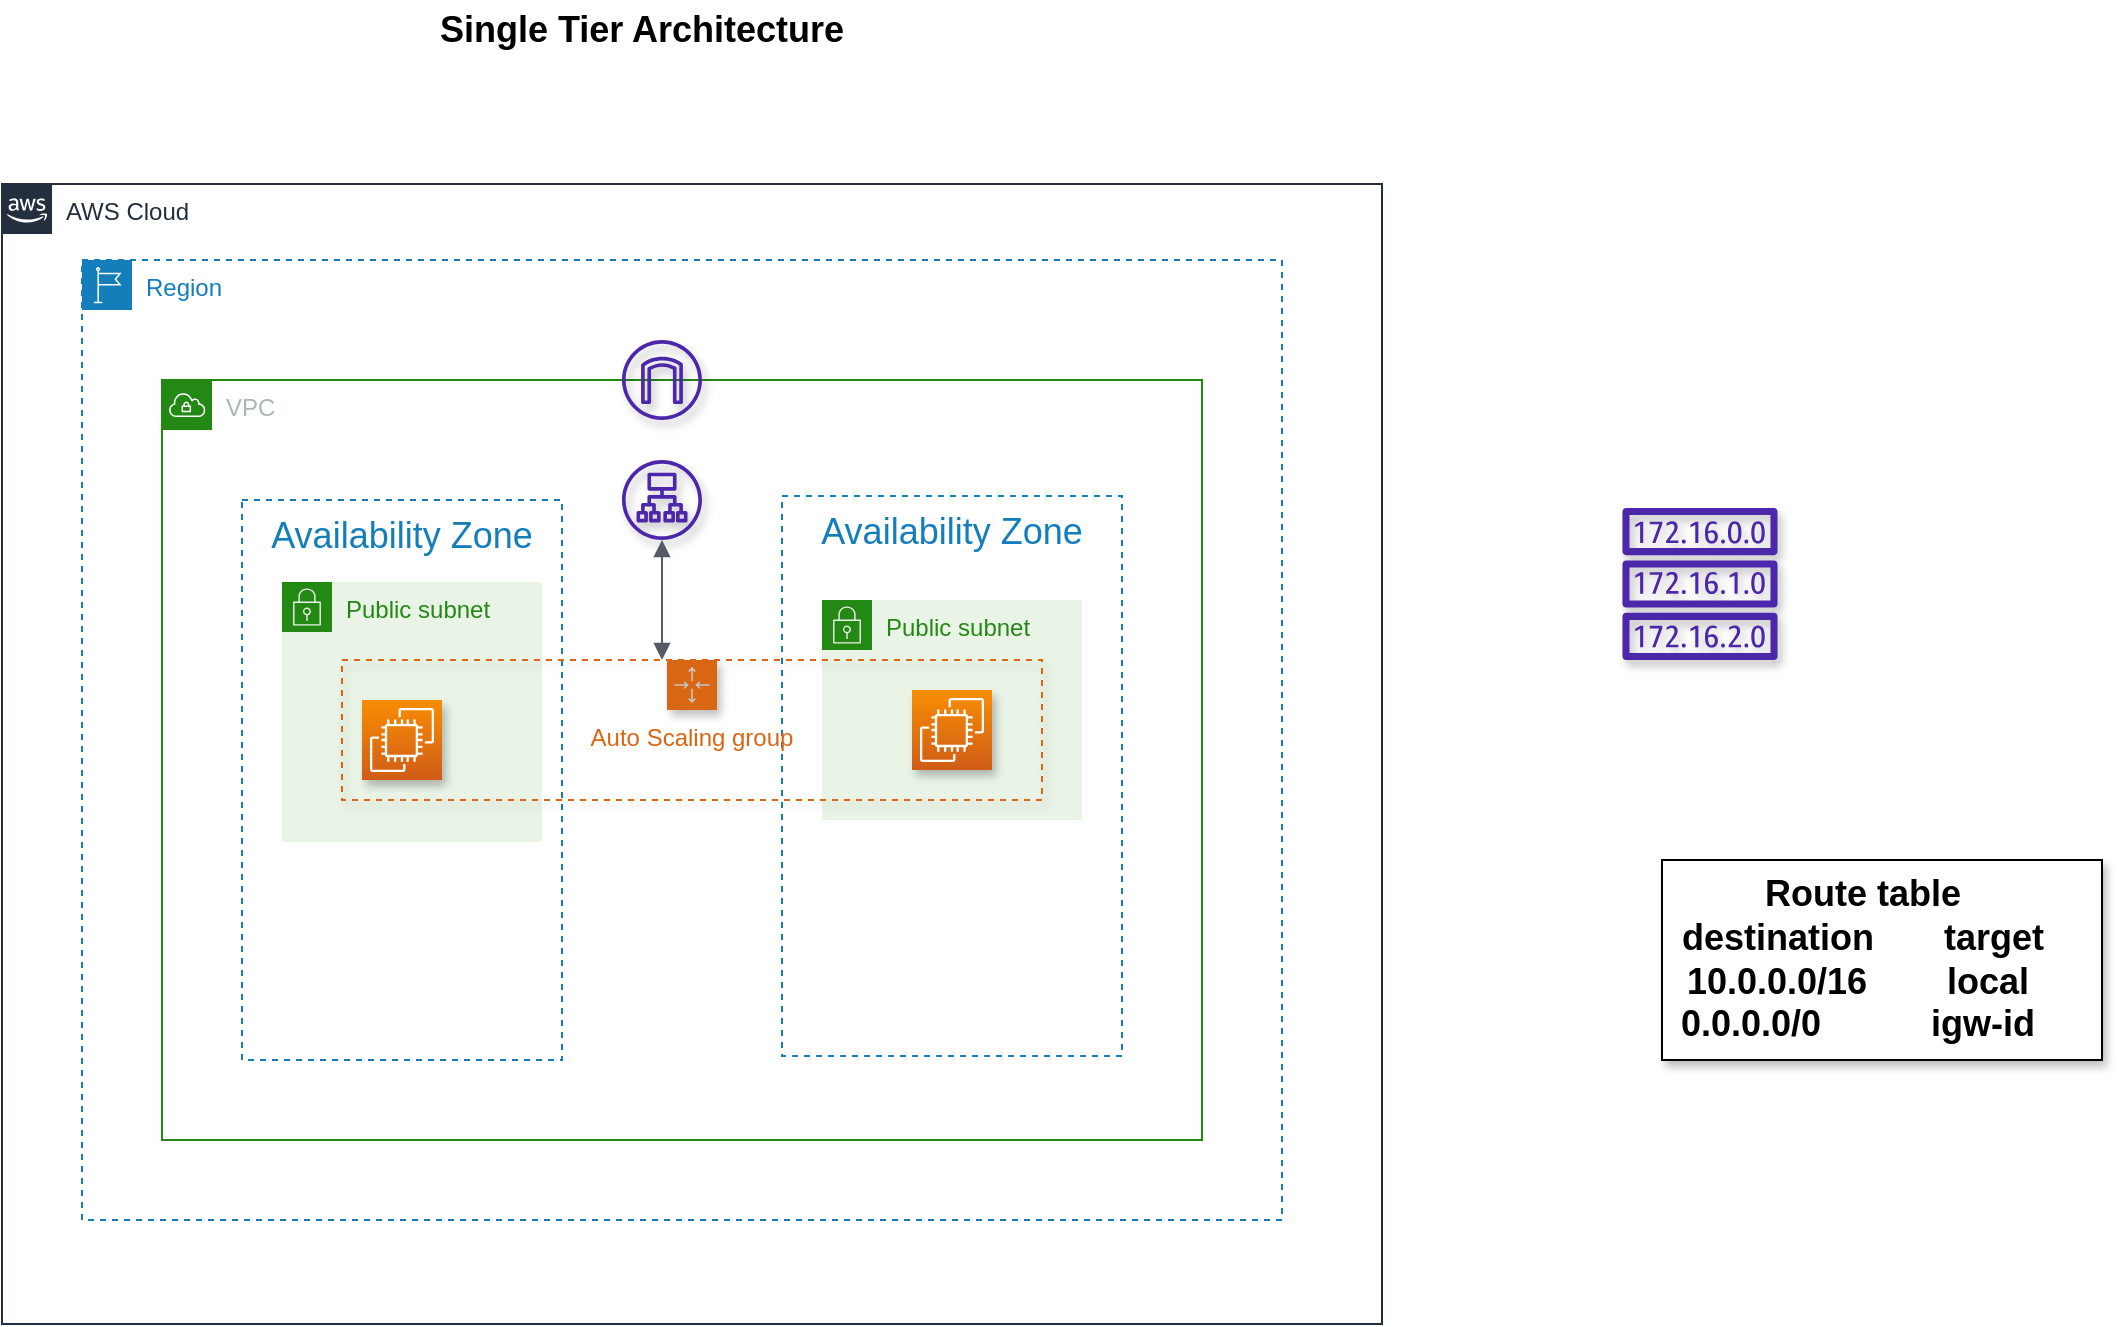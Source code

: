 <mxfile version="20.8.22" type="github">
  <diagram name="Page-1" id="6ijTnedWCegfjatEbXjn">
    <mxGraphModel dx="1050" dy="581" grid="1" gridSize="10" guides="1" tooltips="1" connect="1" arrows="1" fold="1" page="1" pageScale="1" pageWidth="850" pageHeight="1100" math="0" shadow="0">
      <root>
        <mxCell id="0" />
        <mxCell id="1" parent="0" />
        <mxCell id="UvUQzP8dR3wDCH03lXoq-33" value="" style="rounded=0;whiteSpace=wrap;html=1;shadow=1;fontSize=18;" vertex="1" parent="1">
          <mxGeometry x="910" y="460" width="220" height="100" as="geometry" />
        </mxCell>
        <mxCell id="UvUQzP8dR3wDCH03lXoq-1" value="AWS Cloud" style="points=[[0,0],[0.25,0],[0.5,0],[0.75,0],[1,0],[1,0.25],[1,0.5],[1,0.75],[1,1],[0.75,1],[0.5,1],[0.25,1],[0,1],[0,0.75],[0,0.5],[0,0.25]];outlineConnect=0;gradientColor=none;html=1;whiteSpace=wrap;fontSize=12;fontStyle=0;container=1;pointerEvents=0;collapsible=0;recursiveResize=0;shape=mxgraph.aws4.group;grIcon=mxgraph.aws4.group_aws_cloud_alt;strokeColor=#232F3E;fillColor=none;verticalAlign=top;align=left;spacingLeft=30;fontColor=#232F3E;dashed=0;" vertex="1" parent="1">
          <mxGeometry x="80" y="122" width="690" height="570" as="geometry" />
        </mxCell>
        <mxCell id="UvUQzP8dR3wDCH03lXoq-2" value="&lt;b&gt;&lt;font style=&quot;font-size: 18px;&quot;&gt;Single Tier Architecture&lt;/font&gt;&lt;/b&gt;" style="text;html=1;strokeColor=none;fillColor=none;align=center;verticalAlign=middle;whiteSpace=wrap;rounded=0;" vertex="1" parent="1">
          <mxGeometry x="250" y="30" width="300" height="30" as="geometry" />
        </mxCell>
        <mxCell id="UvUQzP8dR3wDCH03lXoq-3" value="VPC" style="points=[[0,0],[0.25,0],[0.5,0],[0.75,0],[1,0],[1,0.25],[1,0.5],[1,0.75],[1,1],[0.75,1],[0.5,1],[0.25,1],[0,1],[0,0.75],[0,0.5],[0,0.25]];outlineConnect=0;gradientColor=none;html=1;whiteSpace=wrap;fontSize=12;fontStyle=0;container=1;pointerEvents=0;collapsible=0;recursiveResize=0;shape=mxgraph.aws4.group;grIcon=mxgraph.aws4.group_vpc;strokeColor=#248814;fillColor=none;verticalAlign=top;align=left;spacingLeft=30;fontColor=#AAB7B8;dashed=0;" vertex="1" parent="1">
          <mxGeometry x="160" y="220" width="520" height="380" as="geometry" />
        </mxCell>
        <mxCell id="UvUQzP8dR3wDCH03lXoq-4" value="Region" style="points=[[0,0],[0.25,0],[0.5,0],[0.75,0],[1,0],[1,0.25],[1,0.5],[1,0.75],[1,1],[0.75,1],[0.5,1],[0.25,1],[0,1],[0,0.75],[0,0.5],[0,0.25]];outlineConnect=0;gradientColor=none;html=1;whiteSpace=wrap;fontSize=12;fontStyle=0;container=1;pointerEvents=0;collapsible=0;recursiveResize=0;shape=mxgraph.aws4.group;grIcon=mxgraph.aws4.group_region;strokeColor=#147EBA;fillColor=none;verticalAlign=top;align=left;spacingLeft=30;fontColor=#147EBA;dashed=1;" vertex="1" parent="1">
          <mxGeometry x="120" y="160" width="600" height="480" as="geometry" />
        </mxCell>
        <mxCell id="UvUQzP8dR3wDCH03lXoq-5" value="Availability Zone" style="fillColor=none;strokeColor=#147EBA;dashed=1;verticalAlign=top;fontStyle=0;fontColor=#147EBA;fontSize=18;" vertex="1" parent="UvUQzP8dR3wDCH03lXoq-4">
          <mxGeometry x="80" y="120" width="160" height="280" as="geometry" />
        </mxCell>
        <mxCell id="UvUQzP8dR3wDCH03lXoq-6" value="Availability Zone" style="fillColor=none;strokeColor=#147EBA;dashed=1;verticalAlign=top;fontStyle=0;fontColor=#147EBA;fontSize=18;" vertex="1" parent="UvUQzP8dR3wDCH03lXoq-4">
          <mxGeometry x="350" y="118" width="170" height="280" as="geometry" />
        </mxCell>
        <mxCell id="UvUQzP8dR3wDCH03lXoq-9" value="Public subnet" style="points=[[0,0],[0.25,0],[0.5,0],[0.75,0],[1,0],[1,0.25],[1,0.5],[1,0.75],[1,1],[0.75,1],[0.5,1],[0.25,1],[0,1],[0,0.75],[0,0.5],[0,0.25]];outlineConnect=0;gradientColor=none;html=1;whiteSpace=wrap;fontSize=12;fontStyle=0;container=1;pointerEvents=0;collapsible=0;recursiveResize=0;shape=mxgraph.aws4.group;grIcon=mxgraph.aws4.group_security_group;grStroke=0;strokeColor=#248814;fillColor=#E9F3E6;verticalAlign=top;align=left;spacingLeft=30;fontColor=#248814;dashed=0;" vertex="1" parent="UvUQzP8dR3wDCH03lXoq-4">
          <mxGeometry x="100" y="161" width="130" height="130" as="geometry" />
        </mxCell>
        <mxCell id="UvUQzP8dR3wDCH03lXoq-7" value="" style="sketch=0;points=[[0,0,0],[0.25,0,0],[0.5,0,0],[0.75,0,0],[1,0,0],[0,1,0],[0.25,1,0],[0.5,1,0],[0.75,1,0],[1,1,0],[0,0.25,0],[0,0.5,0],[0,0.75,0],[1,0.25,0],[1,0.5,0],[1,0.75,0]];outlineConnect=0;fontColor=#232F3E;gradientColor=#F78E04;gradientDirection=north;fillColor=#D05C17;strokeColor=#ffffff;dashed=0;verticalLabelPosition=bottom;verticalAlign=top;align=center;html=1;fontSize=12;fontStyle=0;aspect=fixed;shape=mxgraph.aws4.resourceIcon;resIcon=mxgraph.aws4.ec2;shadow=1;" vertex="1" parent="UvUQzP8dR3wDCH03lXoq-4">
          <mxGeometry x="140" y="220" width="40" height="40" as="geometry" />
        </mxCell>
        <mxCell id="UvUQzP8dR3wDCH03lXoq-10" value="Public subnet" style="points=[[0,0],[0.25,0],[0.5,0],[0.75,0],[1,0],[1,0.25],[1,0.5],[1,0.75],[1,1],[0.75,1],[0.5,1],[0.25,1],[0,1],[0,0.75],[0,0.5],[0,0.25]];outlineConnect=0;gradientColor=none;html=1;whiteSpace=wrap;fontSize=12;fontStyle=0;container=1;pointerEvents=0;collapsible=0;recursiveResize=0;shape=mxgraph.aws4.group;grIcon=mxgraph.aws4.group_security_group;grStroke=0;strokeColor=#248814;fillColor=#E9F3E6;verticalAlign=top;align=left;spacingLeft=30;fontColor=#248814;dashed=0;" vertex="1" parent="UvUQzP8dR3wDCH03lXoq-4">
          <mxGeometry x="370" y="170" width="130" height="110" as="geometry" />
        </mxCell>
        <mxCell id="UvUQzP8dR3wDCH03lXoq-11" value="" style="sketch=0;points=[[0,0,0],[0.25,0,0],[0.5,0,0],[0.75,0,0],[1,0,0],[0,1,0],[0.25,1,0],[0.5,1,0],[0.75,1,0],[1,1,0],[0,0.25,0],[0,0.5,0],[0,0.75,0],[1,0.25,0],[1,0.5,0],[1,0.75,0]];outlineConnect=0;fontColor=#232F3E;gradientColor=#F78E04;gradientDirection=north;fillColor=#D05C17;strokeColor=#ffffff;dashed=0;verticalLabelPosition=bottom;verticalAlign=top;align=center;html=1;fontSize=12;fontStyle=0;aspect=fixed;shape=mxgraph.aws4.resourceIcon;resIcon=mxgraph.aws4.ec2;shadow=1;" vertex="1" parent="UvUQzP8dR3wDCH03lXoq-10">
          <mxGeometry x="45" y="45" width="40" height="40" as="geometry" />
        </mxCell>
        <mxCell id="UvUQzP8dR3wDCH03lXoq-13" value="" style="sketch=0;outlineConnect=0;fontColor=#232F3E;gradientColor=none;fillColor=#4D27AA;strokeColor=none;dashed=0;verticalLabelPosition=bottom;verticalAlign=top;align=center;html=1;fontSize=12;fontStyle=0;aspect=fixed;pointerEvents=1;shape=mxgraph.aws4.application_load_balancer;shadow=1;" vertex="1" parent="UvUQzP8dR3wDCH03lXoq-4">
          <mxGeometry x="270" y="100" width="40" height="40" as="geometry" />
        </mxCell>
        <mxCell id="UvUQzP8dR3wDCH03lXoq-14" value="" style="sketch=0;outlineConnect=0;fontColor=#232F3E;gradientColor=none;fillColor=#4D27AA;strokeColor=none;dashed=0;verticalLabelPosition=bottom;verticalAlign=top;align=center;html=1;fontSize=12;fontStyle=0;aspect=fixed;pointerEvents=1;shape=mxgraph.aws4.internet_gateway;shadow=1;" vertex="1" parent="UvUQzP8dR3wDCH03lXoq-4">
          <mxGeometry x="270" y="40" width="40" height="40" as="geometry" />
        </mxCell>
        <mxCell id="UvUQzP8dR3wDCH03lXoq-15" value="Auto Scaling group" style="points=[[0,0],[0.25,0],[0.5,0],[0.75,0],[1,0],[1,0.25],[1,0.5],[1,0.75],[1,1],[0.75,1],[0.5,1],[0.25,1],[0,1],[0,0.75],[0,0.5],[0,0.25]];outlineConnect=0;gradientColor=none;html=1;whiteSpace=wrap;fontSize=12;fontStyle=0;container=1;pointerEvents=0;collapsible=0;recursiveResize=0;shape=mxgraph.aws4.groupCenter;grIcon=mxgraph.aws4.group_auto_scaling_group;grStroke=1;strokeColor=#D86613;fillColor=none;verticalAlign=top;align=center;fontColor=#D86613;dashed=1;spacingTop=25;shadow=1;" vertex="1" parent="1">
          <mxGeometry x="250" y="360" width="350" height="70" as="geometry" />
        </mxCell>
        <mxCell id="UvUQzP8dR3wDCH03lXoq-16" value="" style="edgeStyle=orthogonalEdgeStyle;html=1;endArrow=block;elbow=vertical;startArrow=block;startFill=1;endFill=1;strokeColor=#545B64;rounded=0;fontSize=18;" edge="1" parent="1" source="UvUQzP8dR3wDCH03lXoq-15" target="UvUQzP8dR3wDCH03lXoq-13">
          <mxGeometry width="100" relative="1" as="geometry">
            <mxPoint x="370" y="380" as="sourcePoint" />
            <mxPoint x="470" y="380" as="targetPoint" />
            <Array as="points">
              <mxPoint x="410" y="320" />
              <mxPoint x="410" y="320" />
            </Array>
          </mxGeometry>
        </mxCell>
        <mxCell id="UvUQzP8dR3wDCH03lXoq-17" value="" style="sketch=0;outlineConnect=0;fontColor=#232F3E;gradientColor=none;fillColor=#4D27AA;strokeColor=none;dashed=0;verticalLabelPosition=bottom;verticalAlign=top;align=center;html=1;fontSize=12;fontStyle=0;aspect=fixed;pointerEvents=1;shape=mxgraph.aws4.route_table;shadow=1;" vertex="1" parent="1">
          <mxGeometry x="890" y="284" width="78" height="76" as="geometry" />
        </mxCell>
        <mxCell id="UvUQzP8dR3wDCH03lXoq-31" value="Route table&lt;br&gt;destination&amp;nbsp; &amp;nbsp; &amp;nbsp; &amp;nbsp;target&lt;br&gt;10.0.0.0/16&amp;nbsp; &amp;nbsp; &amp;nbsp; &amp;nbsp; local&amp;nbsp;&lt;br&gt;0.0.0.0/0&amp;nbsp; &amp;nbsp; &amp;nbsp; &amp;nbsp; &amp;nbsp; &amp;nbsp;igw-id&amp;nbsp;" style="text;strokeColor=none;fillColor=none;html=1;fontSize=18;fontStyle=1;verticalAlign=middle;align=center;" vertex="1" parent="1">
          <mxGeometry x="960" y="490" width="100" height="40" as="geometry" />
        </mxCell>
      </root>
    </mxGraphModel>
  </diagram>
</mxfile>
